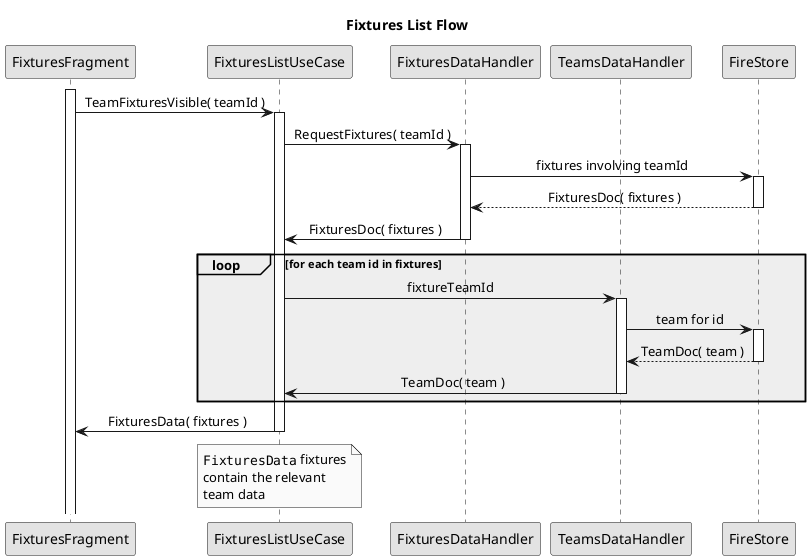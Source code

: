 @startuml
participant FixturesFragment as Fragment
participant FixturesListUseCase as UseCase
participant FixturesDataHandler as FixtureHandler
participant TeamsDataHandler as TeamHandler
participant FireStore as DB

skinparam monochrome true
skinparam sequenceMessageAlign center

title Fixtures List Flow

activate Fragment
Fragment -> UseCase: TeamFixturesVisible( teamId )
activate UseCase

UseCase -> FixtureHandler: RequestFixtures( teamId )
activate FixtureHandler

FixtureHandler -> DB: fixtures involving teamId
activate DB
FixtureHandler <-- DB: FixturesDoc( fixtures )
deactivate DB

UseCase <- FixtureHandler: FixturesDoc( fixtures )
deactivate FixtureHandler

loop #eee for each team id in fixtures
    UseCase -> TeamHandler: fixtureTeamId
    activate TeamHandler
    TeamHandler -> DB: team for id
    activate DB
    TeamHandler <-- DB: TeamDoc( team )
    deactivate DB
    UseCase <- TeamHandler: TeamDoc( team )
    deactivate TeamHandler
end

Fragment <- UseCase: FixturesData( fixtures )
note over UseCase
  ""FixturesData"" fixtures
  contain the relevant
  team data
end note
deactivate UseCase

@enduml